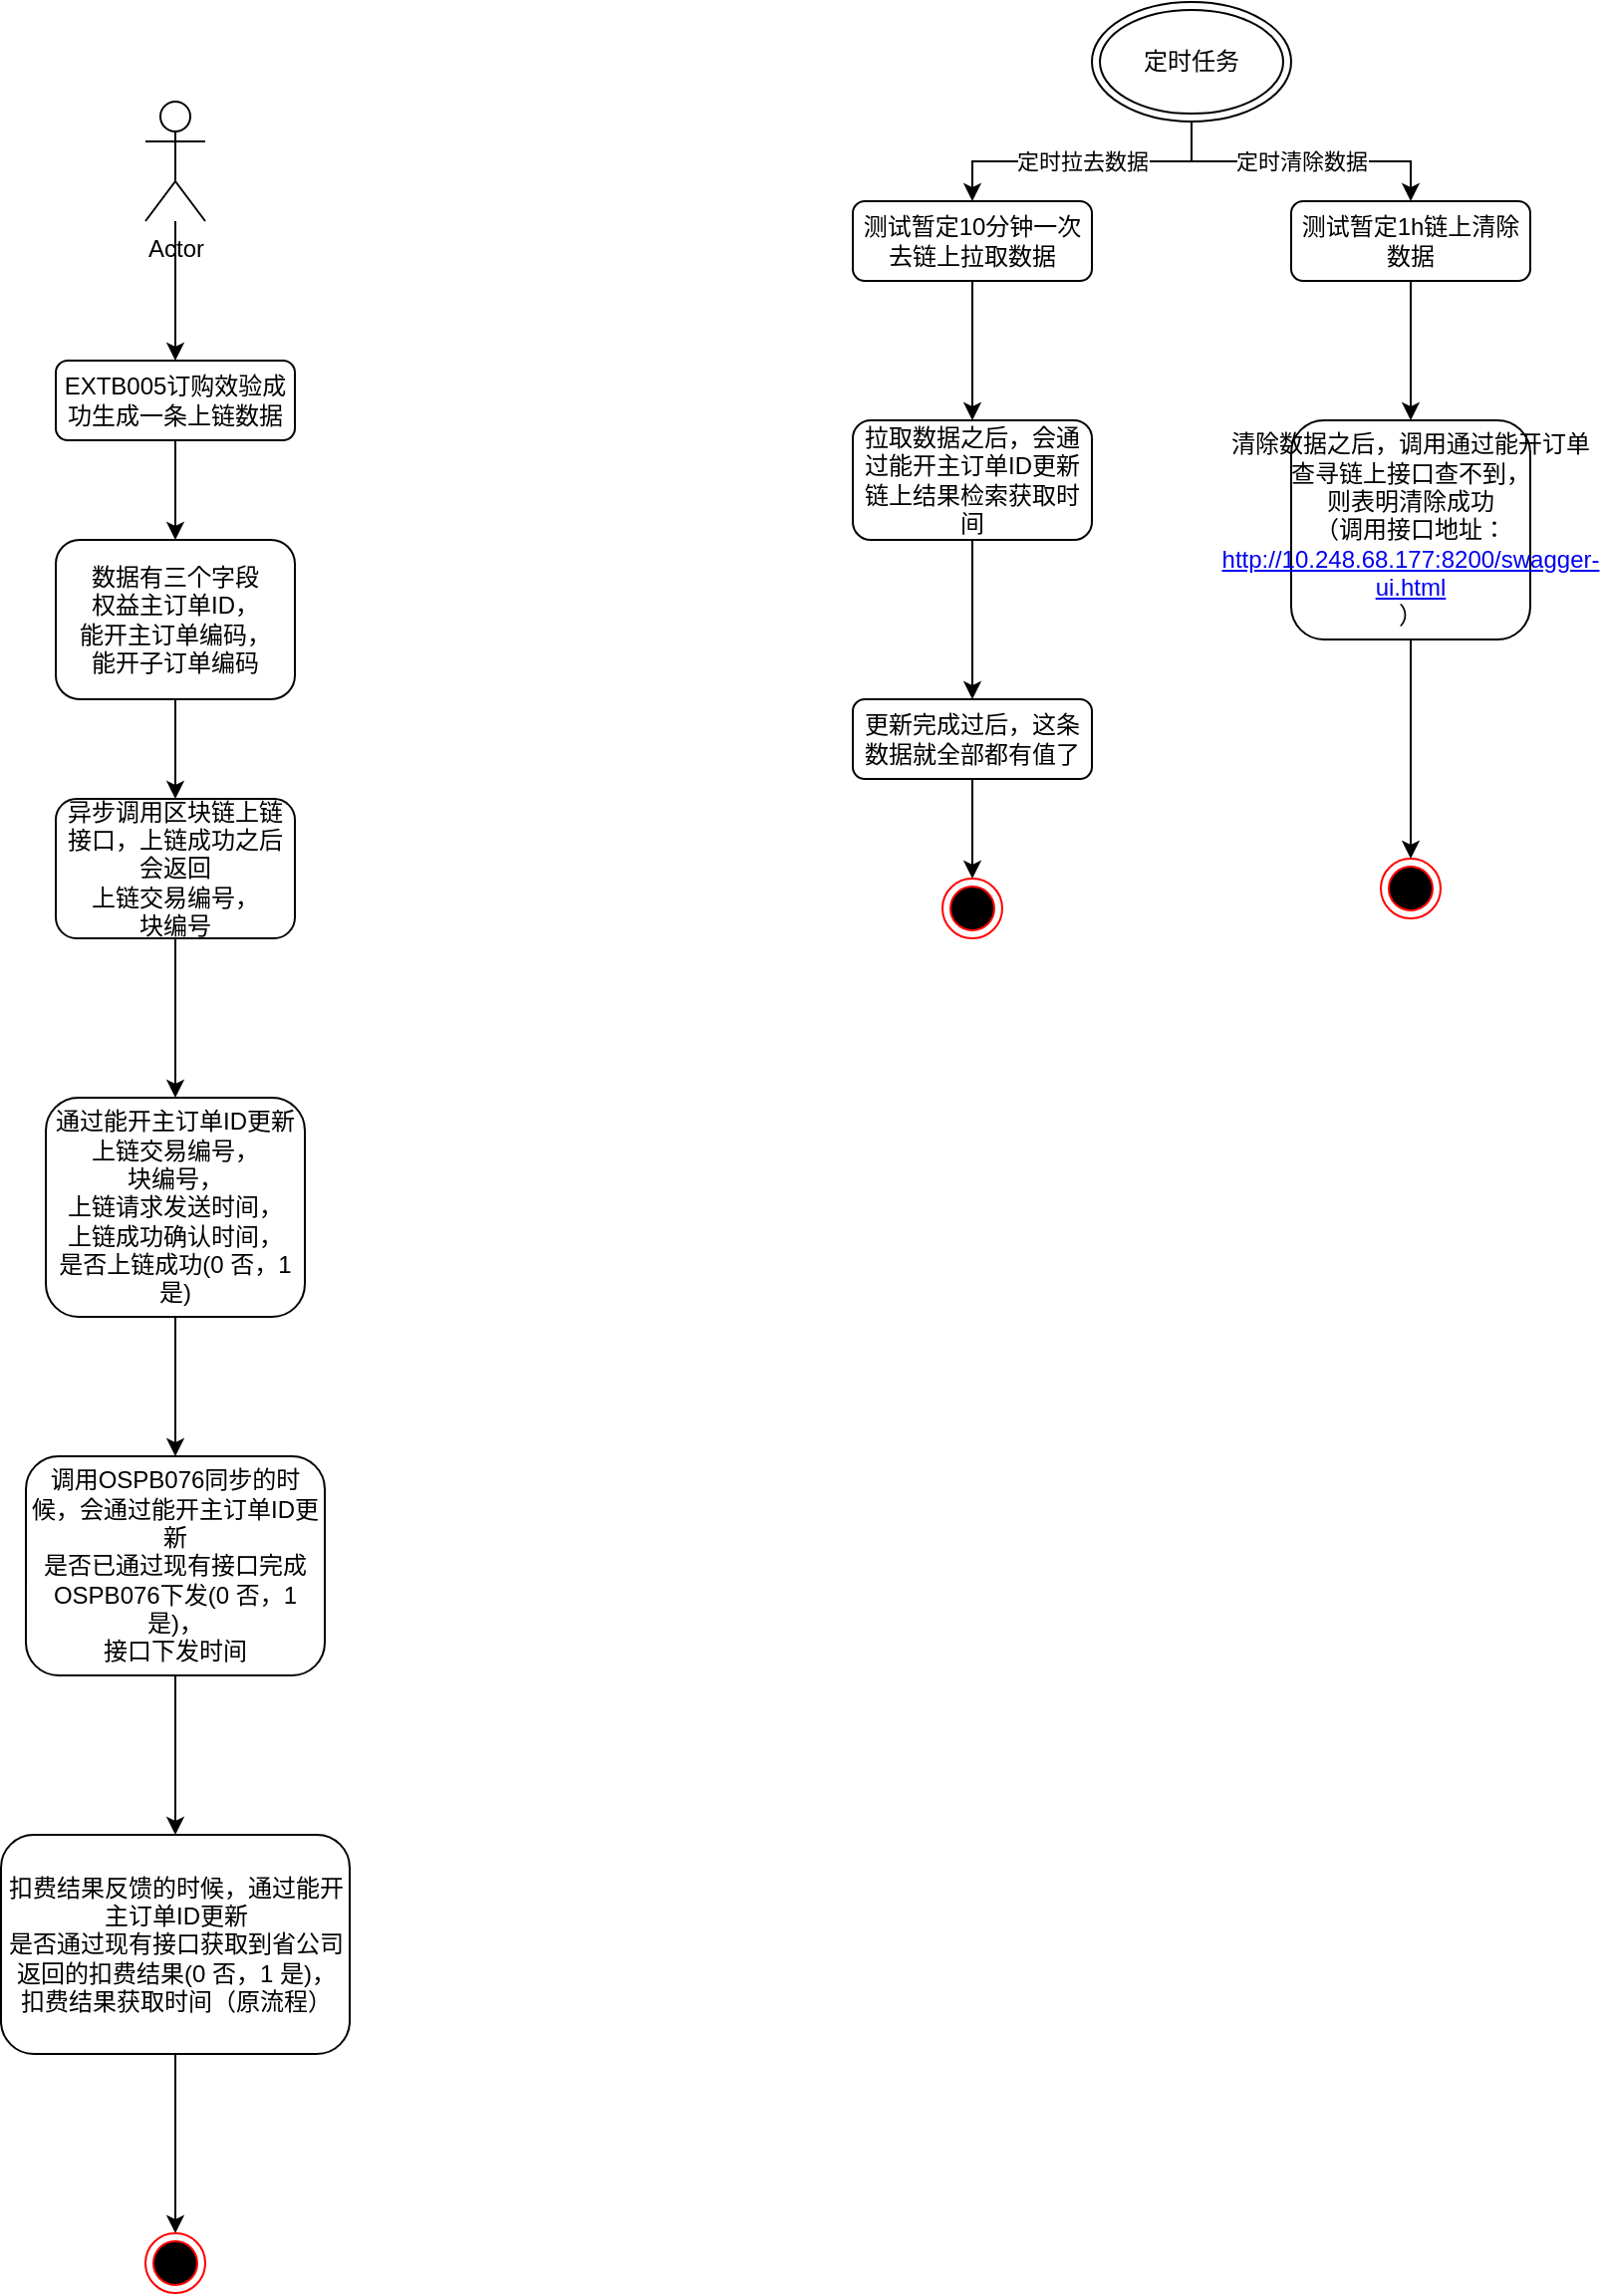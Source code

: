 <mxfile version="13.8.9-1" type="github">
  <diagram id="C5RBs43oDa-KdzZeNtuy" name="Page-1">
    <mxGraphModel dx="942" dy="1751" grid="1" gridSize="10" guides="1" tooltips="1" connect="1" arrows="1" fold="1" page="1" pageScale="1" pageWidth="827" pageHeight="1169" math="0" shadow="0">
      <root>
        <mxCell id="WIyWlLk6GJQsqaUBKTNV-0" />
        <mxCell id="WIyWlLk6GJQsqaUBKTNV-1" parent="WIyWlLk6GJQsqaUBKTNV-0" />
        <mxCell id="MygkJCJRXzDX6hy5kthp-12" style="edgeStyle=orthogonalEdgeStyle;rounded=0;orthogonalLoop=1;jettySize=auto;html=1;" edge="1" parent="WIyWlLk6GJQsqaUBKTNV-1" source="WIyWlLk6GJQsqaUBKTNV-3" target="MygkJCJRXzDX6hy5kthp-10">
          <mxGeometry relative="1" as="geometry" />
        </mxCell>
        <mxCell id="WIyWlLk6GJQsqaUBKTNV-3" value="EXTB005订购效验成功生成一条上链数据" style="rounded=1;whiteSpace=wrap;html=1;fontSize=12;glass=0;strokeWidth=1;shadow=0;" parent="WIyWlLk6GJQsqaUBKTNV-1" vertex="1">
          <mxGeometry x="160" y="80" width="120" height="40" as="geometry" />
        </mxCell>
        <mxCell id="MygkJCJRXzDX6hy5kthp-42" style="edgeStyle=orthogonalEdgeStyle;rounded=0;orthogonalLoop=1;jettySize=auto;html=1;" edge="1" parent="WIyWlLk6GJQsqaUBKTNV-1" source="WIyWlLk6GJQsqaUBKTNV-7" target="MygkJCJRXzDX6hy5kthp-41">
          <mxGeometry relative="1" as="geometry" />
        </mxCell>
        <mxCell id="WIyWlLk6GJQsqaUBKTNV-7" value="更新完成过后，这条数据就全部都有值了" style="rounded=1;whiteSpace=wrap;html=1;fontSize=12;glass=0;strokeWidth=1;shadow=0;" parent="WIyWlLk6GJQsqaUBKTNV-1" vertex="1">
          <mxGeometry x="560" y="250" width="120" height="40" as="geometry" />
        </mxCell>
        <mxCell id="MygkJCJRXzDX6hy5kthp-3" style="edgeStyle=orthogonalEdgeStyle;rounded=0;orthogonalLoop=1;jettySize=auto;html=1;" edge="1" parent="WIyWlLk6GJQsqaUBKTNV-1" source="MygkJCJRXzDX6hy5kthp-2" target="WIyWlLk6GJQsqaUBKTNV-3">
          <mxGeometry relative="1" as="geometry" />
        </mxCell>
        <mxCell id="MygkJCJRXzDX6hy5kthp-2" value="Actor" style="shape=umlActor;verticalLabelPosition=bottom;verticalAlign=top;html=1;outlineConnect=0;" vertex="1" parent="WIyWlLk6GJQsqaUBKTNV-1">
          <mxGeometry x="205" y="-50" width="30" height="60" as="geometry" />
        </mxCell>
        <mxCell id="MygkJCJRXzDX6hy5kthp-39" style="edgeStyle=orthogonalEdgeStyle;rounded=0;orthogonalLoop=1;jettySize=auto;html=1;" edge="1" parent="WIyWlLk6GJQsqaUBKTNV-1" source="MygkJCJRXzDX6hy5kthp-4" target="WIyWlLk6GJQsqaUBKTNV-7">
          <mxGeometry relative="1" as="geometry" />
        </mxCell>
        <mxCell id="MygkJCJRXzDX6hy5kthp-4" value="拉取数据之后，会通过能开主订单ID更新&lt;br&gt;链上结果检索获取时间" style="rounded=1;whiteSpace=wrap;html=1;fontSize=12;glass=0;strokeWidth=1;shadow=0;" vertex="1" parent="WIyWlLk6GJQsqaUBKTNV-1">
          <mxGeometry x="560" y="110" width="120" height="60" as="geometry" />
        </mxCell>
        <mxCell id="MygkJCJRXzDX6hy5kthp-46" style="edgeStyle=orthogonalEdgeStyle;rounded=0;orthogonalLoop=1;jettySize=auto;html=1;" edge="1" parent="WIyWlLk6GJQsqaUBKTNV-1" source="MygkJCJRXzDX6hy5kthp-5" target="MygkJCJRXzDX6hy5kthp-45">
          <mxGeometry relative="1" as="geometry" />
        </mxCell>
        <mxCell id="MygkJCJRXzDX6hy5kthp-5" value="测试暂定1h链上清除数据" style="rounded=1;whiteSpace=wrap;html=1;fontSize=12;glass=0;strokeWidth=1;shadow=0;" vertex="1" parent="WIyWlLk6GJQsqaUBKTNV-1">
          <mxGeometry x="780" width="120" height="40" as="geometry" />
        </mxCell>
        <mxCell id="MygkJCJRXzDX6hy5kthp-37" style="edgeStyle=orthogonalEdgeStyle;rounded=0;orthogonalLoop=1;jettySize=auto;html=1;" edge="1" parent="WIyWlLk6GJQsqaUBKTNV-1" source="MygkJCJRXzDX6hy5kthp-6" target="MygkJCJRXzDX6hy5kthp-4">
          <mxGeometry relative="1" as="geometry" />
        </mxCell>
        <mxCell id="MygkJCJRXzDX6hy5kthp-6" value="测试暂定10分钟一次&lt;br&gt;去链上拉取数据" style="rounded=1;whiteSpace=wrap;html=1;fontSize=12;glass=0;strokeWidth=1;shadow=0;" vertex="1" parent="WIyWlLk6GJQsqaUBKTNV-1">
          <mxGeometry x="560" width="120" height="40" as="geometry" />
        </mxCell>
        <mxCell id="MygkJCJRXzDX6hy5kthp-31" style="edgeStyle=orthogonalEdgeStyle;rounded=0;orthogonalLoop=1;jettySize=auto;html=1;" edge="1" parent="WIyWlLk6GJQsqaUBKTNV-1" source="MygkJCJRXzDX6hy5kthp-7" target="MygkJCJRXzDX6hy5kthp-22">
          <mxGeometry relative="1" as="geometry" />
        </mxCell>
        <mxCell id="MygkJCJRXzDX6hy5kthp-7" value="扣费结果反馈的时候，通过能开主订单ID更新&lt;br&gt;是否通过现有接口获取到省公司返回的扣费结果(0 否，1 是)，&lt;br&gt;扣费结果获取时间（原流程）" style="rounded=1;whiteSpace=wrap;html=1;fontSize=12;glass=0;strokeWidth=1;shadow=0;" vertex="1" parent="WIyWlLk6GJQsqaUBKTNV-1">
          <mxGeometry x="132.5" y="820" width="175" height="110" as="geometry" />
        </mxCell>
        <mxCell id="MygkJCJRXzDX6hy5kthp-19" style="edgeStyle=orthogonalEdgeStyle;rounded=0;orthogonalLoop=1;jettySize=auto;html=1;" edge="1" parent="WIyWlLk6GJQsqaUBKTNV-1" source="MygkJCJRXzDX6hy5kthp-8" target="MygkJCJRXzDX6hy5kthp-7">
          <mxGeometry relative="1" as="geometry" />
        </mxCell>
        <mxCell id="MygkJCJRXzDX6hy5kthp-8" value="调用OSPB076同步的时候，会通过能开主订单ID更新&lt;br&gt;是否已通过现有接口完成OSPB076下发(0 否，1 是)，&lt;br&gt;接口下发时间" style="rounded=1;whiteSpace=wrap;html=1;fontSize=12;glass=0;strokeWidth=1;shadow=0;" vertex="1" parent="WIyWlLk6GJQsqaUBKTNV-1">
          <mxGeometry x="145" y="630" width="150" height="110" as="geometry" />
        </mxCell>
        <mxCell id="MygkJCJRXzDX6hy5kthp-17" style="edgeStyle=orthogonalEdgeStyle;rounded=0;orthogonalLoop=1;jettySize=auto;html=1;entryX=0.5;entryY=0;entryDx=0;entryDy=0;" edge="1" parent="WIyWlLk6GJQsqaUBKTNV-1" source="MygkJCJRXzDX6hy5kthp-9" target="MygkJCJRXzDX6hy5kthp-15">
          <mxGeometry relative="1" as="geometry" />
        </mxCell>
        <mxCell id="MygkJCJRXzDX6hy5kthp-9" value="异步调用区块链上链接口，上链成功之后会返回&lt;br&gt;上链交易编号，&lt;br&gt;块编号" style="rounded=1;whiteSpace=wrap;html=1;fontSize=12;glass=0;strokeWidth=1;shadow=0;" vertex="1" parent="WIyWlLk6GJQsqaUBKTNV-1">
          <mxGeometry x="160" y="300" width="120" height="70" as="geometry" />
        </mxCell>
        <mxCell id="MygkJCJRXzDX6hy5kthp-14" style="edgeStyle=orthogonalEdgeStyle;rounded=0;orthogonalLoop=1;jettySize=auto;html=1;entryX=0.5;entryY=0;entryDx=0;entryDy=0;" edge="1" parent="WIyWlLk6GJQsqaUBKTNV-1" source="MygkJCJRXzDX6hy5kthp-10" target="MygkJCJRXzDX6hy5kthp-9">
          <mxGeometry relative="1" as="geometry" />
        </mxCell>
        <mxCell id="MygkJCJRXzDX6hy5kthp-10" value="数据有三个字段&lt;br&gt;权益主订单ID，&lt;br&gt;能开主订单编码，&lt;br&gt;能开子订单编码" style="rounded=1;whiteSpace=wrap;html=1;fontSize=12;glass=0;strokeWidth=1;shadow=0;" vertex="1" parent="WIyWlLk6GJQsqaUBKTNV-1">
          <mxGeometry x="160" y="170" width="120" height="80" as="geometry" />
        </mxCell>
        <mxCell id="MygkJCJRXzDX6hy5kthp-18" style="edgeStyle=orthogonalEdgeStyle;rounded=0;orthogonalLoop=1;jettySize=auto;html=1;" edge="1" parent="WIyWlLk6GJQsqaUBKTNV-1" source="MygkJCJRXzDX6hy5kthp-15" target="MygkJCJRXzDX6hy5kthp-8">
          <mxGeometry relative="1" as="geometry" />
        </mxCell>
        <mxCell id="MygkJCJRXzDX6hy5kthp-15" value="通过能开主订单ID更新&lt;br&gt;上链交易编号，&lt;br&gt;块编号，&lt;br&gt;上链请求发送时间，&lt;br&gt;上链成功确认时间，&lt;br&gt;是否上链成功(0 否，1 是)" style="rounded=1;whiteSpace=wrap;html=1;fontSize=12;glass=0;strokeWidth=1;shadow=0;" vertex="1" parent="WIyWlLk6GJQsqaUBKTNV-1">
          <mxGeometry x="155" y="450" width="130" height="110" as="geometry" />
        </mxCell>
        <mxCell id="MygkJCJRXzDX6hy5kthp-22" value="" style="ellipse;html=1;shape=endState;fillColor=#000000;strokeColor=#ff0000;" vertex="1" parent="WIyWlLk6GJQsqaUBKTNV-1">
          <mxGeometry x="205" y="1020" width="30" height="30" as="geometry" />
        </mxCell>
        <mxCell id="MygkJCJRXzDX6hy5kthp-35" value="定时拉去数据" style="edgeStyle=orthogonalEdgeStyle;rounded=0;orthogonalLoop=1;jettySize=auto;html=1;" edge="1" parent="WIyWlLk6GJQsqaUBKTNV-1" source="MygkJCJRXzDX6hy5kthp-33" target="MygkJCJRXzDX6hy5kthp-6">
          <mxGeometry relative="1" as="geometry" />
        </mxCell>
        <mxCell id="MygkJCJRXzDX6hy5kthp-36" value="定时清除数据" style="edgeStyle=orthogonalEdgeStyle;rounded=0;orthogonalLoop=1;jettySize=auto;html=1;" edge="1" parent="WIyWlLk6GJQsqaUBKTNV-1" source="MygkJCJRXzDX6hy5kthp-33" target="MygkJCJRXzDX6hy5kthp-5">
          <mxGeometry relative="1" as="geometry" />
        </mxCell>
        <mxCell id="MygkJCJRXzDX6hy5kthp-33" value="定时任务" style="ellipse;shape=doubleEllipse;whiteSpace=wrap;html=1;" vertex="1" parent="WIyWlLk6GJQsqaUBKTNV-1">
          <mxGeometry x="680" y="-100" width="100" height="60" as="geometry" />
        </mxCell>
        <mxCell id="MygkJCJRXzDX6hy5kthp-41" value="" style="ellipse;html=1;shape=endState;fillColor=#000000;strokeColor=#ff0000;" vertex="1" parent="WIyWlLk6GJQsqaUBKTNV-1">
          <mxGeometry x="605" y="340" width="30" height="30" as="geometry" />
        </mxCell>
        <mxCell id="MygkJCJRXzDX6hy5kthp-43" value="" style="ellipse;html=1;shape=endState;fillColor=#000000;strokeColor=#ff0000;" vertex="1" parent="WIyWlLk6GJQsqaUBKTNV-1">
          <mxGeometry x="825" y="330" width="30" height="30" as="geometry" />
        </mxCell>
        <mxCell id="MygkJCJRXzDX6hy5kthp-47" style="edgeStyle=orthogonalEdgeStyle;rounded=0;orthogonalLoop=1;jettySize=auto;html=1;" edge="1" parent="WIyWlLk6GJQsqaUBKTNV-1" source="MygkJCJRXzDX6hy5kthp-45" target="MygkJCJRXzDX6hy5kthp-43">
          <mxGeometry relative="1" as="geometry" />
        </mxCell>
        <mxCell id="MygkJCJRXzDX6hy5kthp-45" value="清除数据之后，调用通过能开订单查寻链上接口查不到，&lt;br&gt;则表明清除成功&lt;br&gt;（调用接口地址：&lt;a href=&quot;http://10.248.68.177:8200/swagger-ui.html&quot;&gt;http://10.248.68.177:8200/swagger-ui.html&lt;/a&gt;&lt;br&gt;）" style="rounded=1;whiteSpace=wrap;html=1;fontSize=12;glass=0;strokeWidth=1;shadow=0;" vertex="1" parent="WIyWlLk6GJQsqaUBKTNV-1">
          <mxGeometry x="780" y="110" width="120" height="110" as="geometry" />
        </mxCell>
      </root>
    </mxGraphModel>
  </diagram>
</mxfile>
